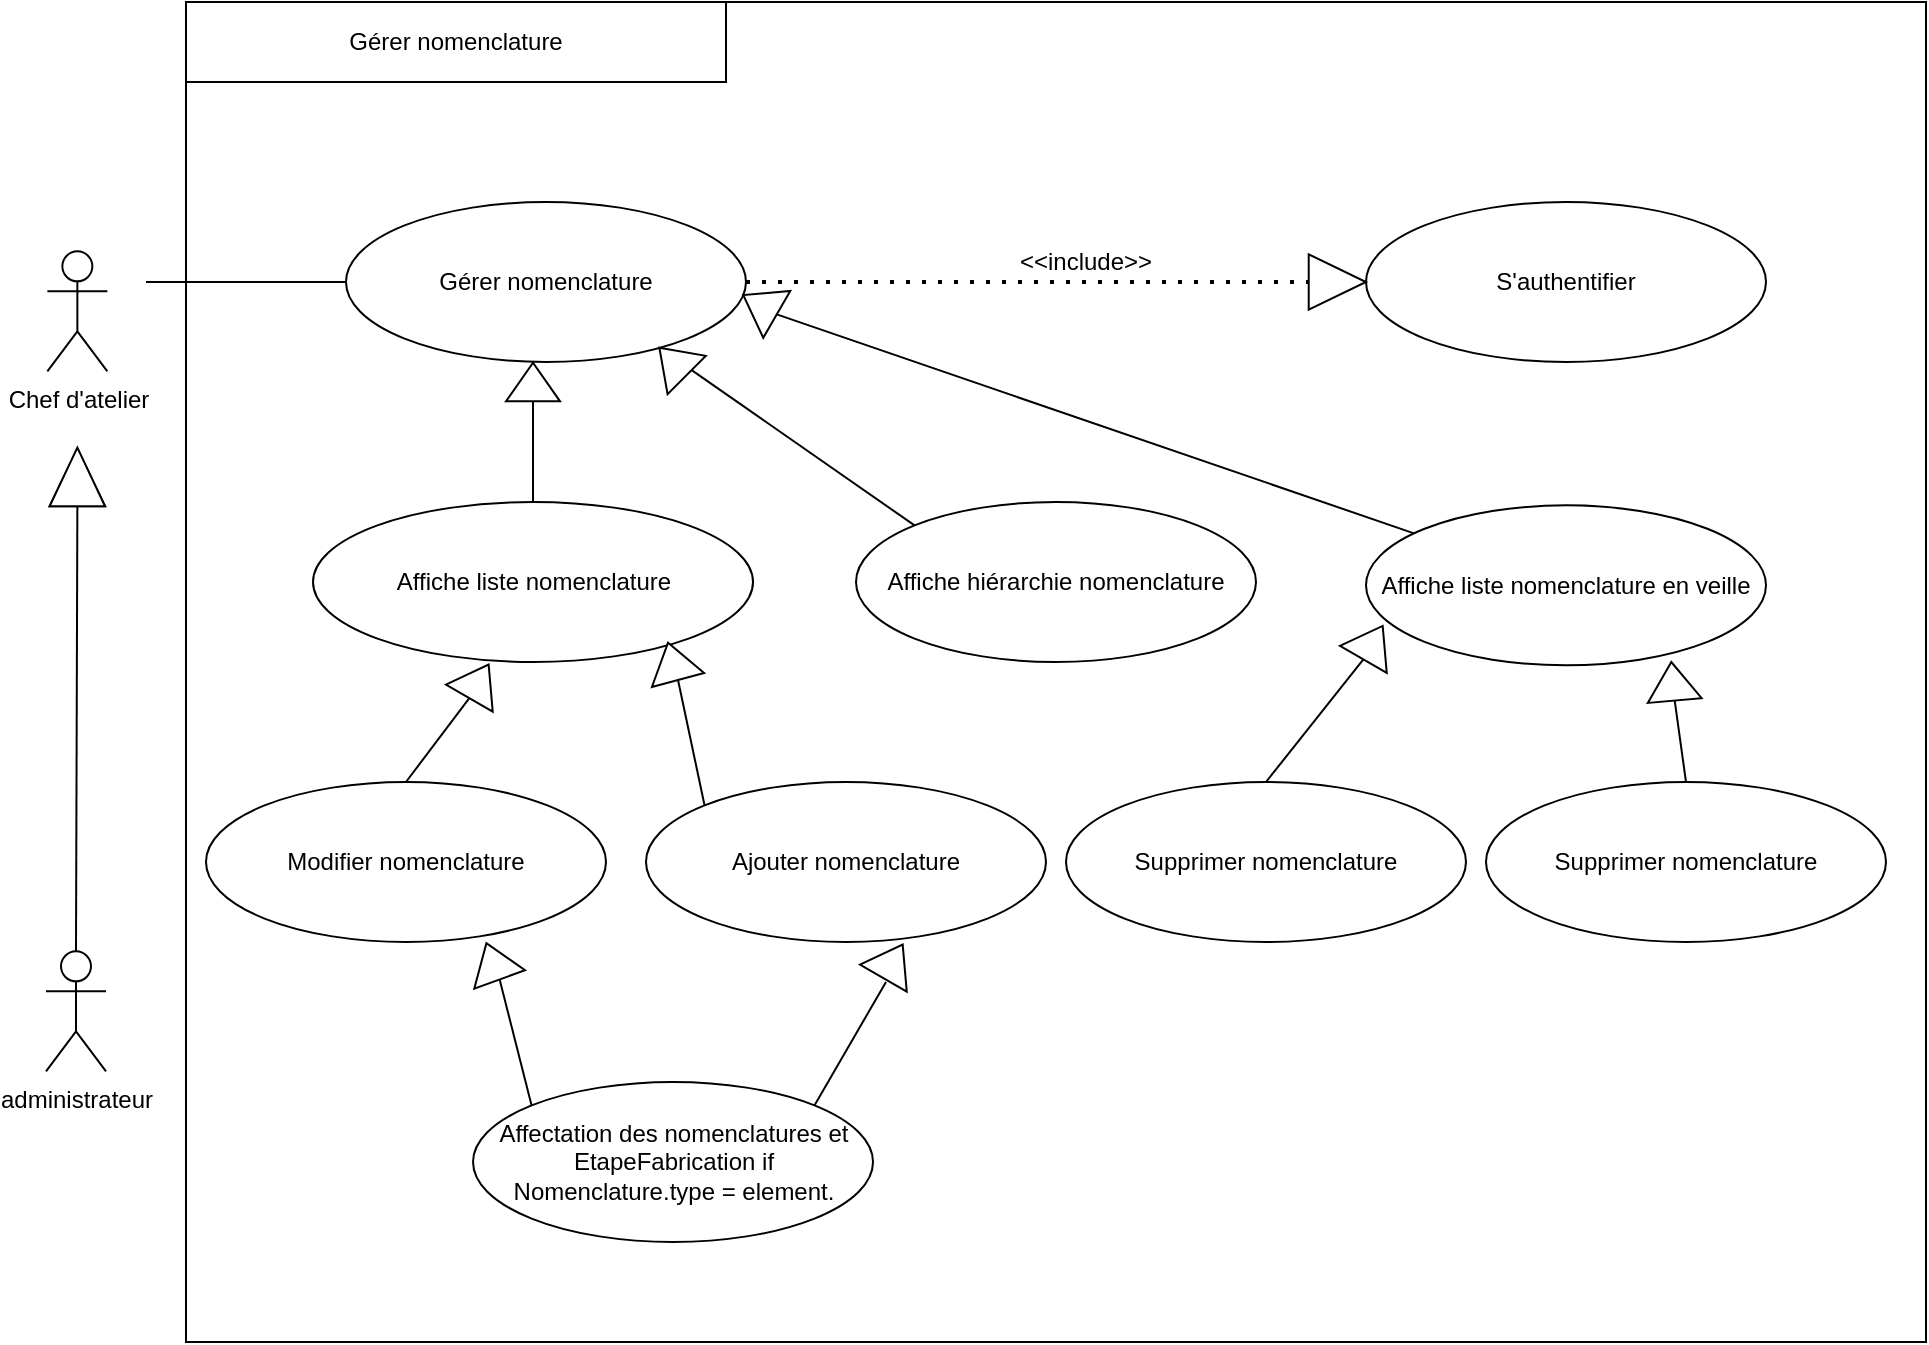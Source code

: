<mxfile version="21.3.6" type="gitlab">
  <diagram name="Page-1" id="KVWeqL-EI9BCyQa8WPA-">
    <mxGraphModel dx="2489" dy="780" grid="1" gridSize="10" guides="1" tooltips="1" connect="1" arrows="1" fold="1" page="1" pageScale="1" pageWidth="827" pageHeight="1169" math="0" shadow="0">
      <root>
        <mxCell id="0" />
        <mxCell id="1" parent="0" />
        <mxCell id="Gi7Y1uuQ8ngbOhWbNbQB-1" value="" style="rounded=0;whiteSpace=wrap;html=1;" vertex="1" parent="1">
          <mxGeometry x="-70" y="130" width="870" height="670" as="geometry" />
        </mxCell>
        <mxCell id="Gi7Y1uuQ8ngbOhWbNbQB-2" value="Chef d&#39;atelier" style="shape=umlActor;verticalLabelPosition=bottom;verticalAlign=top;html=1;outlineConnect=0;" vertex="1" parent="1">
          <mxGeometry x="-139.32" y="254.66" width="30" height="60" as="geometry" />
        </mxCell>
        <mxCell id="Gi7Y1uuQ8ngbOhWbNbQB-3" value="administrateur" style="shape=umlActor;verticalLabelPosition=bottom;verticalAlign=top;html=1;outlineConnect=0;" vertex="1" parent="1">
          <mxGeometry x="-140" y="604.66" width="30" height="60" as="geometry" />
        </mxCell>
        <mxCell id="Gi7Y1uuQ8ngbOhWbNbQB-4" value="Gérer nomenclature" style="ellipse;whiteSpace=wrap;html=1;" vertex="1" parent="1">
          <mxGeometry x="10" y="230" width="200" height="80" as="geometry" />
        </mxCell>
        <mxCell id="Gi7Y1uuQ8ngbOhWbNbQB-5" value="" style="endArrow=none;html=1;rounded=0;entryX=0;entryY=0.5;entryDx=0;entryDy=0;" edge="1" parent="1" target="Gi7Y1uuQ8ngbOhWbNbQB-4">
          <mxGeometry width="50" height="50" relative="1" as="geometry">
            <mxPoint x="-90" y="270" as="sourcePoint" />
            <mxPoint x="530" y="560" as="targetPoint" />
          </mxGeometry>
        </mxCell>
        <mxCell id="Gi7Y1uuQ8ngbOhWbNbQB-6" value="S&#39;authentifier" style="ellipse;whiteSpace=wrap;html=1;" vertex="1" parent="1">
          <mxGeometry x="520" y="230" width="200" height="80" as="geometry" />
        </mxCell>
        <mxCell id="Gi7Y1uuQ8ngbOhWbNbQB-7" value="Affiche liste nomenclature" style="ellipse;whiteSpace=wrap;html=1;" vertex="1" parent="1">
          <mxGeometry x="-6.49" y="380" width="220" height="80" as="geometry" />
        </mxCell>
        <mxCell id="Gi7Y1uuQ8ngbOhWbNbQB-8" value="" style="triangle;whiteSpace=wrap;html=1;rotation=-90;" vertex="1" parent="1">
          <mxGeometry x="-138.64" y="353.97" width="28.64" height="27.71" as="geometry" />
        </mxCell>
        <mxCell id="Gi7Y1uuQ8ngbOhWbNbQB-9" value="" style="endArrow=none;html=1;rounded=0;exitX=0.5;exitY=0;exitDx=0;exitDy=0;exitPerimeter=0;entryX=0;entryY=0.5;entryDx=0;entryDy=0;" edge="1" parent="1" source="Gi7Y1uuQ8ngbOhWbNbQB-3" target="Gi7Y1uuQ8ngbOhWbNbQB-8">
          <mxGeometry width="50" height="50" relative="1" as="geometry">
            <mxPoint x="260.68" y="414.66" as="sourcePoint" />
            <mxPoint x="310.68" y="364.66" as="targetPoint" />
          </mxGeometry>
        </mxCell>
        <mxCell id="Gi7Y1uuQ8ngbOhWbNbQB-10" value="" style="triangle;whiteSpace=wrap;html=1;rotation=-90;" vertex="1" parent="1">
          <mxGeometry x="-138.98" y="353.63" width="29.32" height="27.71" as="geometry" />
        </mxCell>
        <mxCell id="Gi7Y1uuQ8ngbOhWbNbQB-12" value="" style="endArrow=none;html=1;rounded=0;exitX=0.5;exitY=0;exitDx=0;exitDy=0;entryX=0;entryY=0.5;entryDx=0;entryDy=0;" edge="1" parent="1" source="Gi7Y1uuQ8ngbOhWbNbQB-7" target="Gi7Y1uuQ8ngbOhWbNbQB-24">
          <mxGeometry width="50" height="50" relative="1" as="geometry">
            <mxPoint x="340" y="510" as="sourcePoint" />
            <mxPoint x="106.622" y="335.51" as="targetPoint" />
          </mxGeometry>
        </mxCell>
        <mxCell id="Gi7Y1uuQ8ngbOhWbNbQB-13" value="Modifier nomenclature" style="ellipse;whiteSpace=wrap;html=1;" vertex="1" parent="1">
          <mxGeometry x="-60" y="520" width="200" height="80" as="geometry" />
        </mxCell>
        <mxCell id="Gi7Y1uuQ8ngbOhWbNbQB-14" value="" style="endArrow=none;dashed=1;html=1;dashPattern=1 3;strokeWidth=2;rounded=0;exitX=1;exitY=0.5;exitDx=0;exitDy=0;entryX=0;entryY=0.5;entryDx=0;entryDy=0;" edge="1" parent="1" source="Gi7Y1uuQ8ngbOhWbNbQB-4" target="Gi7Y1uuQ8ngbOhWbNbQB-15">
          <mxGeometry width="50" height="50" relative="1" as="geometry">
            <mxPoint x="340" y="510" as="sourcePoint" />
            <mxPoint x="390" y="460" as="targetPoint" />
          </mxGeometry>
        </mxCell>
        <mxCell id="Gi7Y1uuQ8ngbOhWbNbQB-15" value="" style="triangle;whiteSpace=wrap;html=1;rotation=0;" vertex="1" parent="1">
          <mxGeometry x="491.36" y="256.14" width="28.64" height="27.71" as="geometry" />
        </mxCell>
        <mxCell id="Gi7Y1uuQ8ngbOhWbNbQB-16" value="&amp;lt;&amp;lt;include&amp;gt;&amp;gt;" style="text;html=1;strokeColor=none;fillColor=none;align=center;verticalAlign=middle;whiteSpace=wrap;rounded=0;" vertex="1" parent="1">
          <mxGeometry x="360" y="250" width="40" height="20" as="geometry" />
        </mxCell>
        <mxCell id="Gi7Y1uuQ8ngbOhWbNbQB-17" value="" style="endArrow=none;html=1;rounded=0;entryX=0;entryY=0.5;entryDx=0;entryDy=0;exitX=0.5;exitY=0;exitDx=0;exitDy=0;" edge="1" parent="1" source="Gi7Y1uuQ8ngbOhWbNbQB-13" target="Gi7Y1uuQ8ngbOhWbNbQB-19">
          <mxGeometry width="50" height="50" relative="1" as="geometry">
            <mxPoint x="320" y="706" as="sourcePoint" />
            <mxPoint x="263.169" y="510.686" as="targetPoint" />
          </mxGeometry>
        </mxCell>
        <mxCell id="Gi7Y1uuQ8ngbOhWbNbQB-18" value="Gérer nomenclature" style="rounded=0;whiteSpace=wrap;html=1;" vertex="1" parent="1">
          <mxGeometry x="-70" y="130" width="270" height="40" as="geometry" />
        </mxCell>
        <mxCell id="Gi7Y1uuQ8ngbOhWbNbQB-19" value="" style="triangle;whiteSpace=wrap;html=1;rotation=-150;direction=south;" vertex="1" parent="1">
          <mxGeometry x="62.98" y="460" width="27.02" height="19.32" as="geometry" />
        </mxCell>
        <mxCell id="Gi7Y1uuQ8ngbOhWbNbQB-20" value="Affiche hiérarchie nomenclature" style="ellipse;whiteSpace=wrap;html=1;" vertex="1" parent="1">
          <mxGeometry x="265" y="380" width="200" height="80" as="geometry" />
        </mxCell>
        <mxCell id="Gi7Y1uuQ8ngbOhWbNbQB-21" value="" style="endArrow=none;html=1;rounded=0;entryX=1;entryY=0.5;entryDx=0;entryDy=0;exitX=0;exitY=0;exitDx=0;exitDy=0;" edge="1" parent="1" source="Gi7Y1uuQ8ngbOhWbNbQB-20" target="Gi7Y1uuQ8ngbOhWbNbQB-22">
          <mxGeometry width="50" height="50" relative="1" as="geometry">
            <mxPoint x="150" y="565" as="sourcePoint" />
            <mxPoint x="201" y="497" as="targetPoint" />
          </mxGeometry>
        </mxCell>
        <mxCell id="Gi7Y1uuQ8ngbOhWbNbQB-22" value="" style="triangle;whiteSpace=wrap;html=1;rotation=135;direction=south;" vertex="1" parent="1">
          <mxGeometry x="160" y="300" width="27.02" height="19.32" as="geometry" />
        </mxCell>
        <mxCell id="Gi7Y1uuQ8ngbOhWbNbQB-24" value="" style="triangle;whiteSpace=wrap;html=1;rotation=-180;direction=south;" vertex="1" parent="1">
          <mxGeometry x="90" y="310.34" width="27.02" height="19.32" as="geometry" />
        </mxCell>
        <mxCell id="Gi7Y1uuQ8ngbOhWbNbQB-27" value="Affiche liste nomenclature en veille" style="ellipse;whiteSpace=wrap;html=1;" vertex="1" parent="1">
          <mxGeometry x="520" y="381.68" width="200" height="80" as="geometry" />
        </mxCell>
        <mxCell id="Gi7Y1uuQ8ngbOhWbNbQB-29" value="" style="triangle;whiteSpace=wrap;html=1;rotation=120;direction=south;" vertex="1" parent="1">
          <mxGeometry x="203.51" y="271.7" width="27.02" height="19.32" as="geometry" />
        </mxCell>
        <mxCell id="Gi7Y1uuQ8ngbOhWbNbQB-30" value="" style="endArrow=none;html=1;rounded=0;entryX=0;entryY=0.5;entryDx=0;entryDy=0;" edge="1" parent="1" source="Gi7Y1uuQ8ngbOhWbNbQB-27" target="Gi7Y1uuQ8ngbOhWbNbQB-29">
          <mxGeometry width="50" height="50" relative="1" as="geometry">
            <mxPoint x="259" y="402" as="sourcePoint" />
            <mxPoint x="184" y="320" as="targetPoint" />
          </mxGeometry>
        </mxCell>
        <mxCell id="Gi7Y1uuQ8ngbOhWbNbQB-31" value="Ajouter nomenclature" style="ellipse;whiteSpace=wrap;html=1;" vertex="1" parent="1">
          <mxGeometry x="160" y="520" width="200" height="80" as="geometry" />
        </mxCell>
        <mxCell id="Gi7Y1uuQ8ngbOhWbNbQB-32" value="" style="triangle;whiteSpace=wrap;html=1;rotation=-195;direction=south;" vertex="1" parent="1">
          <mxGeometry x="160" y="450" width="27.02" height="19.32" as="geometry" />
        </mxCell>
        <mxCell id="Gi7Y1uuQ8ngbOhWbNbQB-33" value="" style="endArrow=none;html=1;rounded=0;entryX=0;entryY=0.5;entryDx=0;entryDy=0;exitX=0;exitY=0;exitDx=0;exitDy=0;" edge="1" parent="1" source="Gi7Y1uuQ8ngbOhWbNbQB-31" target="Gi7Y1uuQ8ngbOhWbNbQB-32">
          <mxGeometry width="50" height="50" relative="1" as="geometry">
            <mxPoint x="259" y="402" as="sourcePoint" />
            <mxPoint x="184" y="320" as="targetPoint" />
          </mxGeometry>
        </mxCell>
        <mxCell id="Gi7Y1uuQ8ngbOhWbNbQB-37" value="Affectation des nomenclatures et EtapeFabrication if Nomenclature.type = element." style="ellipse;whiteSpace=wrap;html=1;" vertex="1" parent="1">
          <mxGeometry x="73.51" y="670" width="200" height="80" as="geometry" />
        </mxCell>
        <mxCell id="Gi7Y1uuQ8ngbOhWbNbQB-41" value="" style="triangle;whiteSpace=wrap;html=1;rotation=-200;direction=south;" vertex="1" parent="1">
          <mxGeometry x="70" y="600" width="27.02" height="19.32" as="geometry" />
        </mxCell>
        <mxCell id="Gi7Y1uuQ8ngbOhWbNbQB-42" value="" style="endArrow=none;html=1;rounded=0;entryX=0;entryY=0.5;entryDx=0;entryDy=0;exitX=0;exitY=0;exitDx=0;exitDy=0;" edge="1" parent="1" source="Gi7Y1uuQ8ngbOhWbNbQB-37" target="Gi7Y1uuQ8ngbOhWbNbQB-41">
          <mxGeometry width="50" height="50" relative="1" as="geometry">
            <mxPoint x="239" y="542" as="sourcePoint" />
            <mxPoint x="188" y="478" as="targetPoint" />
          </mxGeometry>
        </mxCell>
        <mxCell id="Gi7Y1uuQ8ngbOhWbNbQB-43" value="" style="triangle;whiteSpace=wrap;html=1;rotation=-150;direction=south;" vertex="1" parent="1">
          <mxGeometry x="270" y="600" width="27.02" height="19.32" as="geometry" />
        </mxCell>
        <mxCell id="Gi7Y1uuQ8ngbOhWbNbQB-44" value="" style="endArrow=none;html=1;rounded=0;exitX=1;exitY=0;exitDx=0;exitDy=0;" edge="1" parent="1" source="Gi7Y1uuQ8ngbOhWbNbQB-37">
          <mxGeometry width="50" height="50" relative="1" as="geometry">
            <mxPoint x="70" y="530" as="sourcePoint" />
            <mxPoint x="280" y="620" as="targetPoint" />
          </mxGeometry>
        </mxCell>
        <mxCell id="Gi7Y1uuQ8ngbOhWbNbQB-46" value="Supprimer nomenclature" style="ellipse;whiteSpace=wrap;html=1;" vertex="1" parent="1">
          <mxGeometry x="370" y="520" width="200" height="80" as="geometry" />
        </mxCell>
        <mxCell id="Gi7Y1uuQ8ngbOhWbNbQB-47" value="" style="endArrow=none;html=1;rounded=0;exitX=0.5;exitY=0;exitDx=0;exitDy=0;entryX=0;entryY=0.5;entryDx=0;entryDy=0;" edge="1" parent="1" source="Gi7Y1uuQ8ngbOhWbNbQB-46" target="Gi7Y1uuQ8ngbOhWbNbQB-48">
          <mxGeometry width="50" height="50" relative="1" as="geometry">
            <mxPoint x="114" y="390" as="sourcePoint" />
            <mxPoint x="114" y="340" as="targetPoint" />
          </mxGeometry>
        </mxCell>
        <mxCell id="Gi7Y1uuQ8ngbOhWbNbQB-48" value="" style="triangle;whiteSpace=wrap;html=1;rotation=-150;direction=south;" vertex="1" parent="1">
          <mxGeometry x="510" y="440.68" width="27.02" height="19.32" as="geometry" />
        </mxCell>
        <mxCell id="Gi7Y1uuQ8ngbOhWbNbQB-50" value="Supprimer nomenclature" style="ellipse;whiteSpace=wrap;html=1;" vertex="1" parent="1">
          <mxGeometry x="580" y="520" width="200" height="80" as="geometry" />
        </mxCell>
        <mxCell id="Gi7Y1uuQ8ngbOhWbNbQB-87" value="" style="triangle;whiteSpace=wrap;html=1;rotation=-185;direction=south;" vertex="1" parent="1">
          <mxGeometry x="660" y="460.0" width="27.02" height="19.32" as="geometry" />
        </mxCell>
        <mxCell id="Gi7Y1uuQ8ngbOhWbNbQB-88" value="" style="endArrow=none;html=1;rounded=0;exitX=0.5;exitY=0;exitDx=0;exitDy=0;entryX=0;entryY=0.5;entryDx=0;entryDy=0;" edge="1" parent="1" source="Gi7Y1uuQ8ngbOhWbNbQB-50" target="Gi7Y1uuQ8ngbOhWbNbQB-87">
          <mxGeometry width="50" height="50" relative="1" as="geometry">
            <mxPoint x="480" y="530" as="sourcePoint" />
            <mxPoint x="529" y="469" as="targetPoint" />
          </mxGeometry>
        </mxCell>
      </root>
    </mxGraphModel>
  </diagram>
</mxfile>
